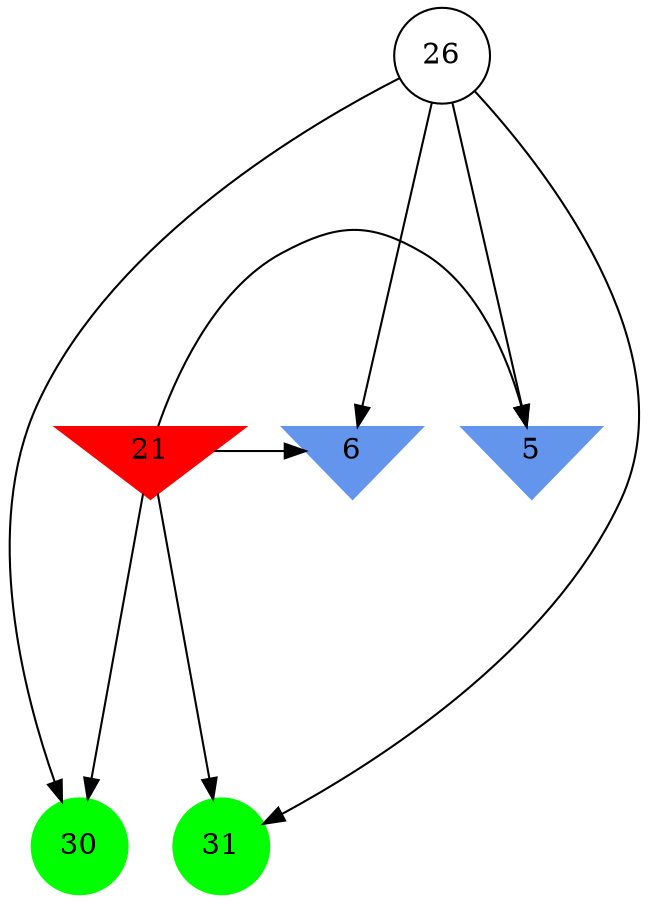 digraph brain {
	ranksep=2.0;
	5 [shape=invtriangle,style=filled,color=cornflowerblue];
	6 [shape=invtriangle,style=filled,color=cornflowerblue];
	21 [shape=invtriangle,style=filled,color=red];
	26 [shape=circle,color=black];
	30 [shape=circle,style=filled,color=green];
	31 [shape=circle,style=filled,color=green];
	21	->	31;
	21	->	6;
	21	->	30;
	21	->	5;
	26	->	31;
	26	->	6;
	26	->	30;
	26	->	5;
	{ rank=same; 5; 6; 21; }
	{ rank=same; 26; }
	{ rank=same; 30; 31; }
}

